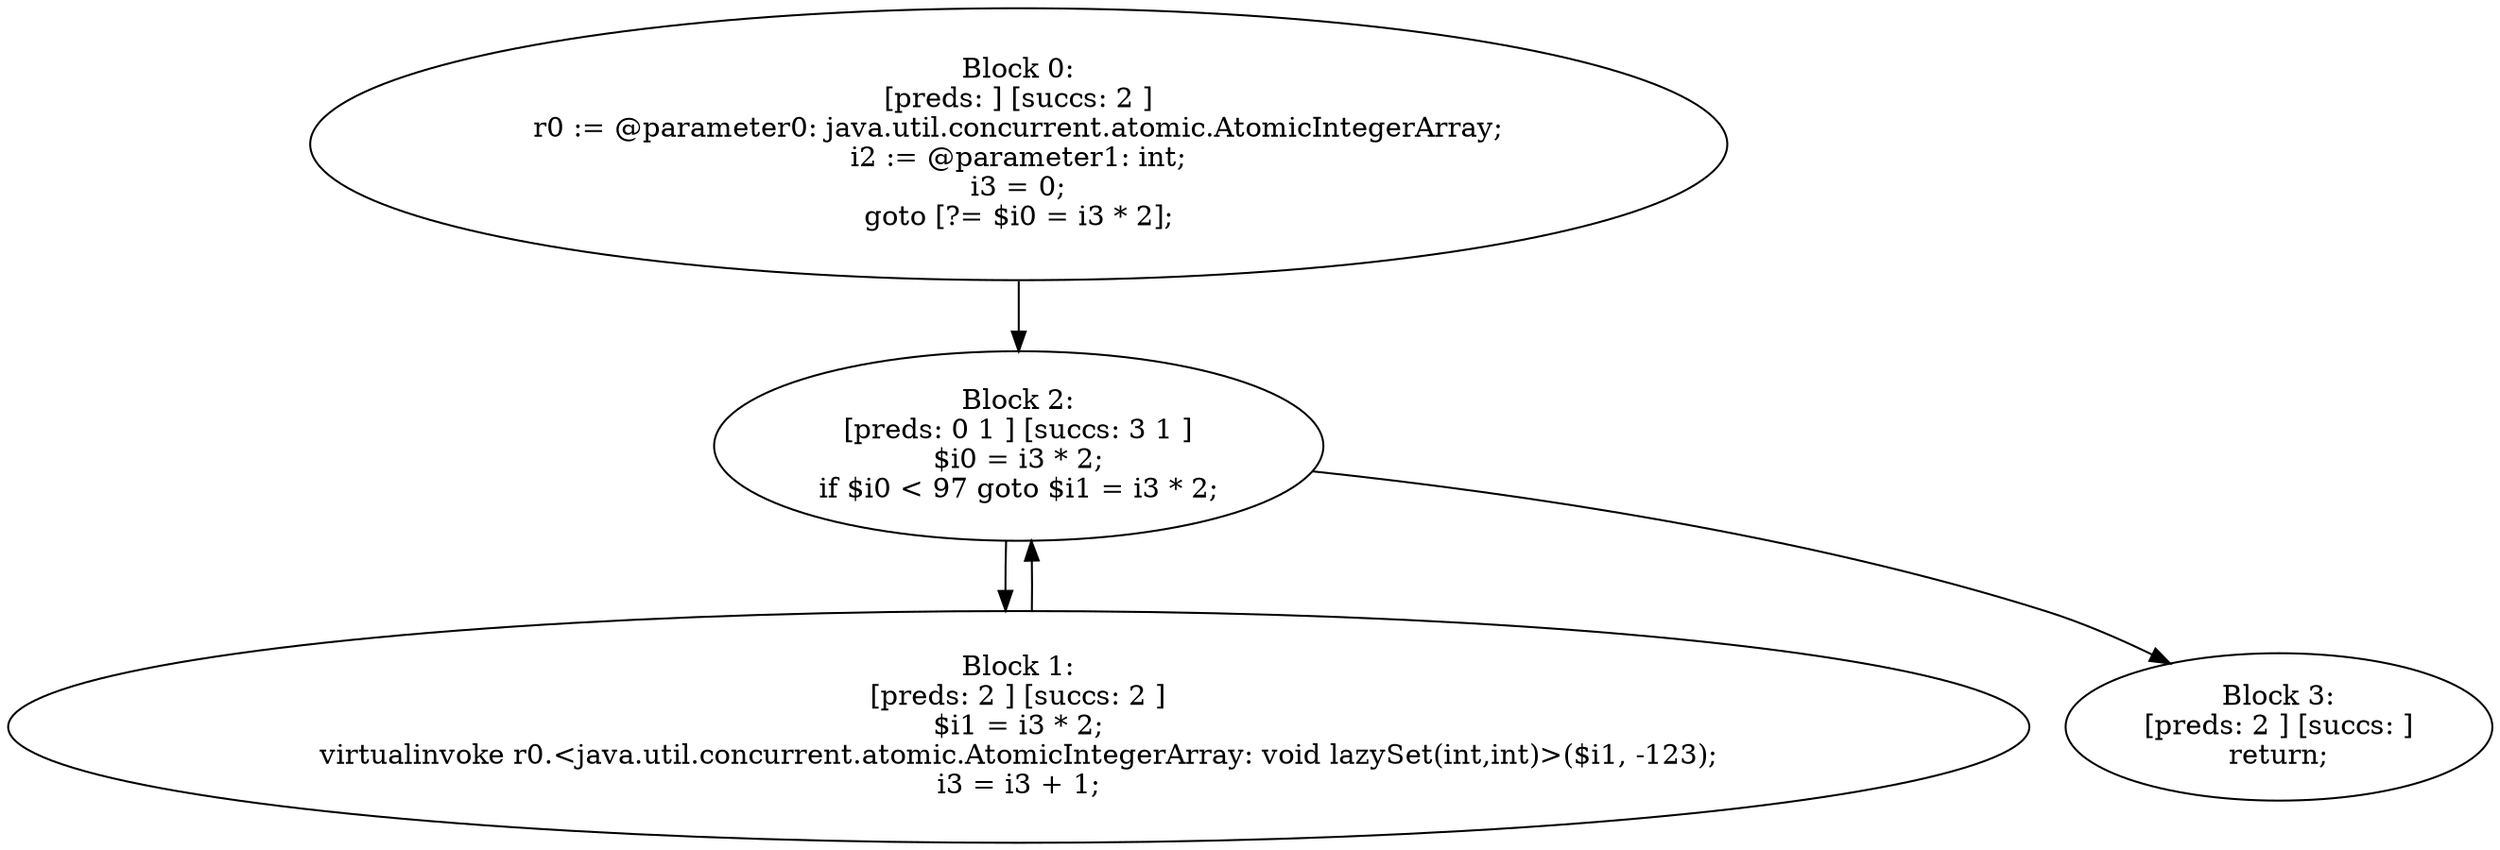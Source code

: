 digraph "unitGraph" {
    "Block 0:
[preds: ] [succs: 2 ]
r0 := @parameter0: java.util.concurrent.atomic.AtomicIntegerArray;
i2 := @parameter1: int;
i3 = 0;
goto [?= $i0 = i3 * 2];
"
    "Block 1:
[preds: 2 ] [succs: 2 ]
$i1 = i3 * 2;
virtualinvoke r0.<java.util.concurrent.atomic.AtomicIntegerArray: void lazySet(int,int)>($i1, -123);
i3 = i3 + 1;
"
    "Block 2:
[preds: 0 1 ] [succs: 3 1 ]
$i0 = i3 * 2;
if $i0 < 97 goto $i1 = i3 * 2;
"
    "Block 3:
[preds: 2 ] [succs: ]
return;
"
    "Block 0:
[preds: ] [succs: 2 ]
r0 := @parameter0: java.util.concurrent.atomic.AtomicIntegerArray;
i2 := @parameter1: int;
i3 = 0;
goto [?= $i0 = i3 * 2];
"->"Block 2:
[preds: 0 1 ] [succs: 3 1 ]
$i0 = i3 * 2;
if $i0 < 97 goto $i1 = i3 * 2;
";
    "Block 1:
[preds: 2 ] [succs: 2 ]
$i1 = i3 * 2;
virtualinvoke r0.<java.util.concurrent.atomic.AtomicIntegerArray: void lazySet(int,int)>($i1, -123);
i3 = i3 + 1;
"->"Block 2:
[preds: 0 1 ] [succs: 3 1 ]
$i0 = i3 * 2;
if $i0 < 97 goto $i1 = i3 * 2;
";
    "Block 2:
[preds: 0 1 ] [succs: 3 1 ]
$i0 = i3 * 2;
if $i0 < 97 goto $i1 = i3 * 2;
"->"Block 3:
[preds: 2 ] [succs: ]
return;
";
    "Block 2:
[preds: 0 1 ] [succs: 3 1 ]
$i0 = i3 * 2;
if $i0 < 97 goto $i1 = i3 * 2;
"->"Block 1:
[preds: 2 ] [succs: 2 ]
$i1 = i3 * 2;
virtualinvoke r0.<java.util.concurrent.atomic.AtomicIntegerArray: void lazySet(int,int)>($i1, -123);
i3 = i3 + 1;
";
}
